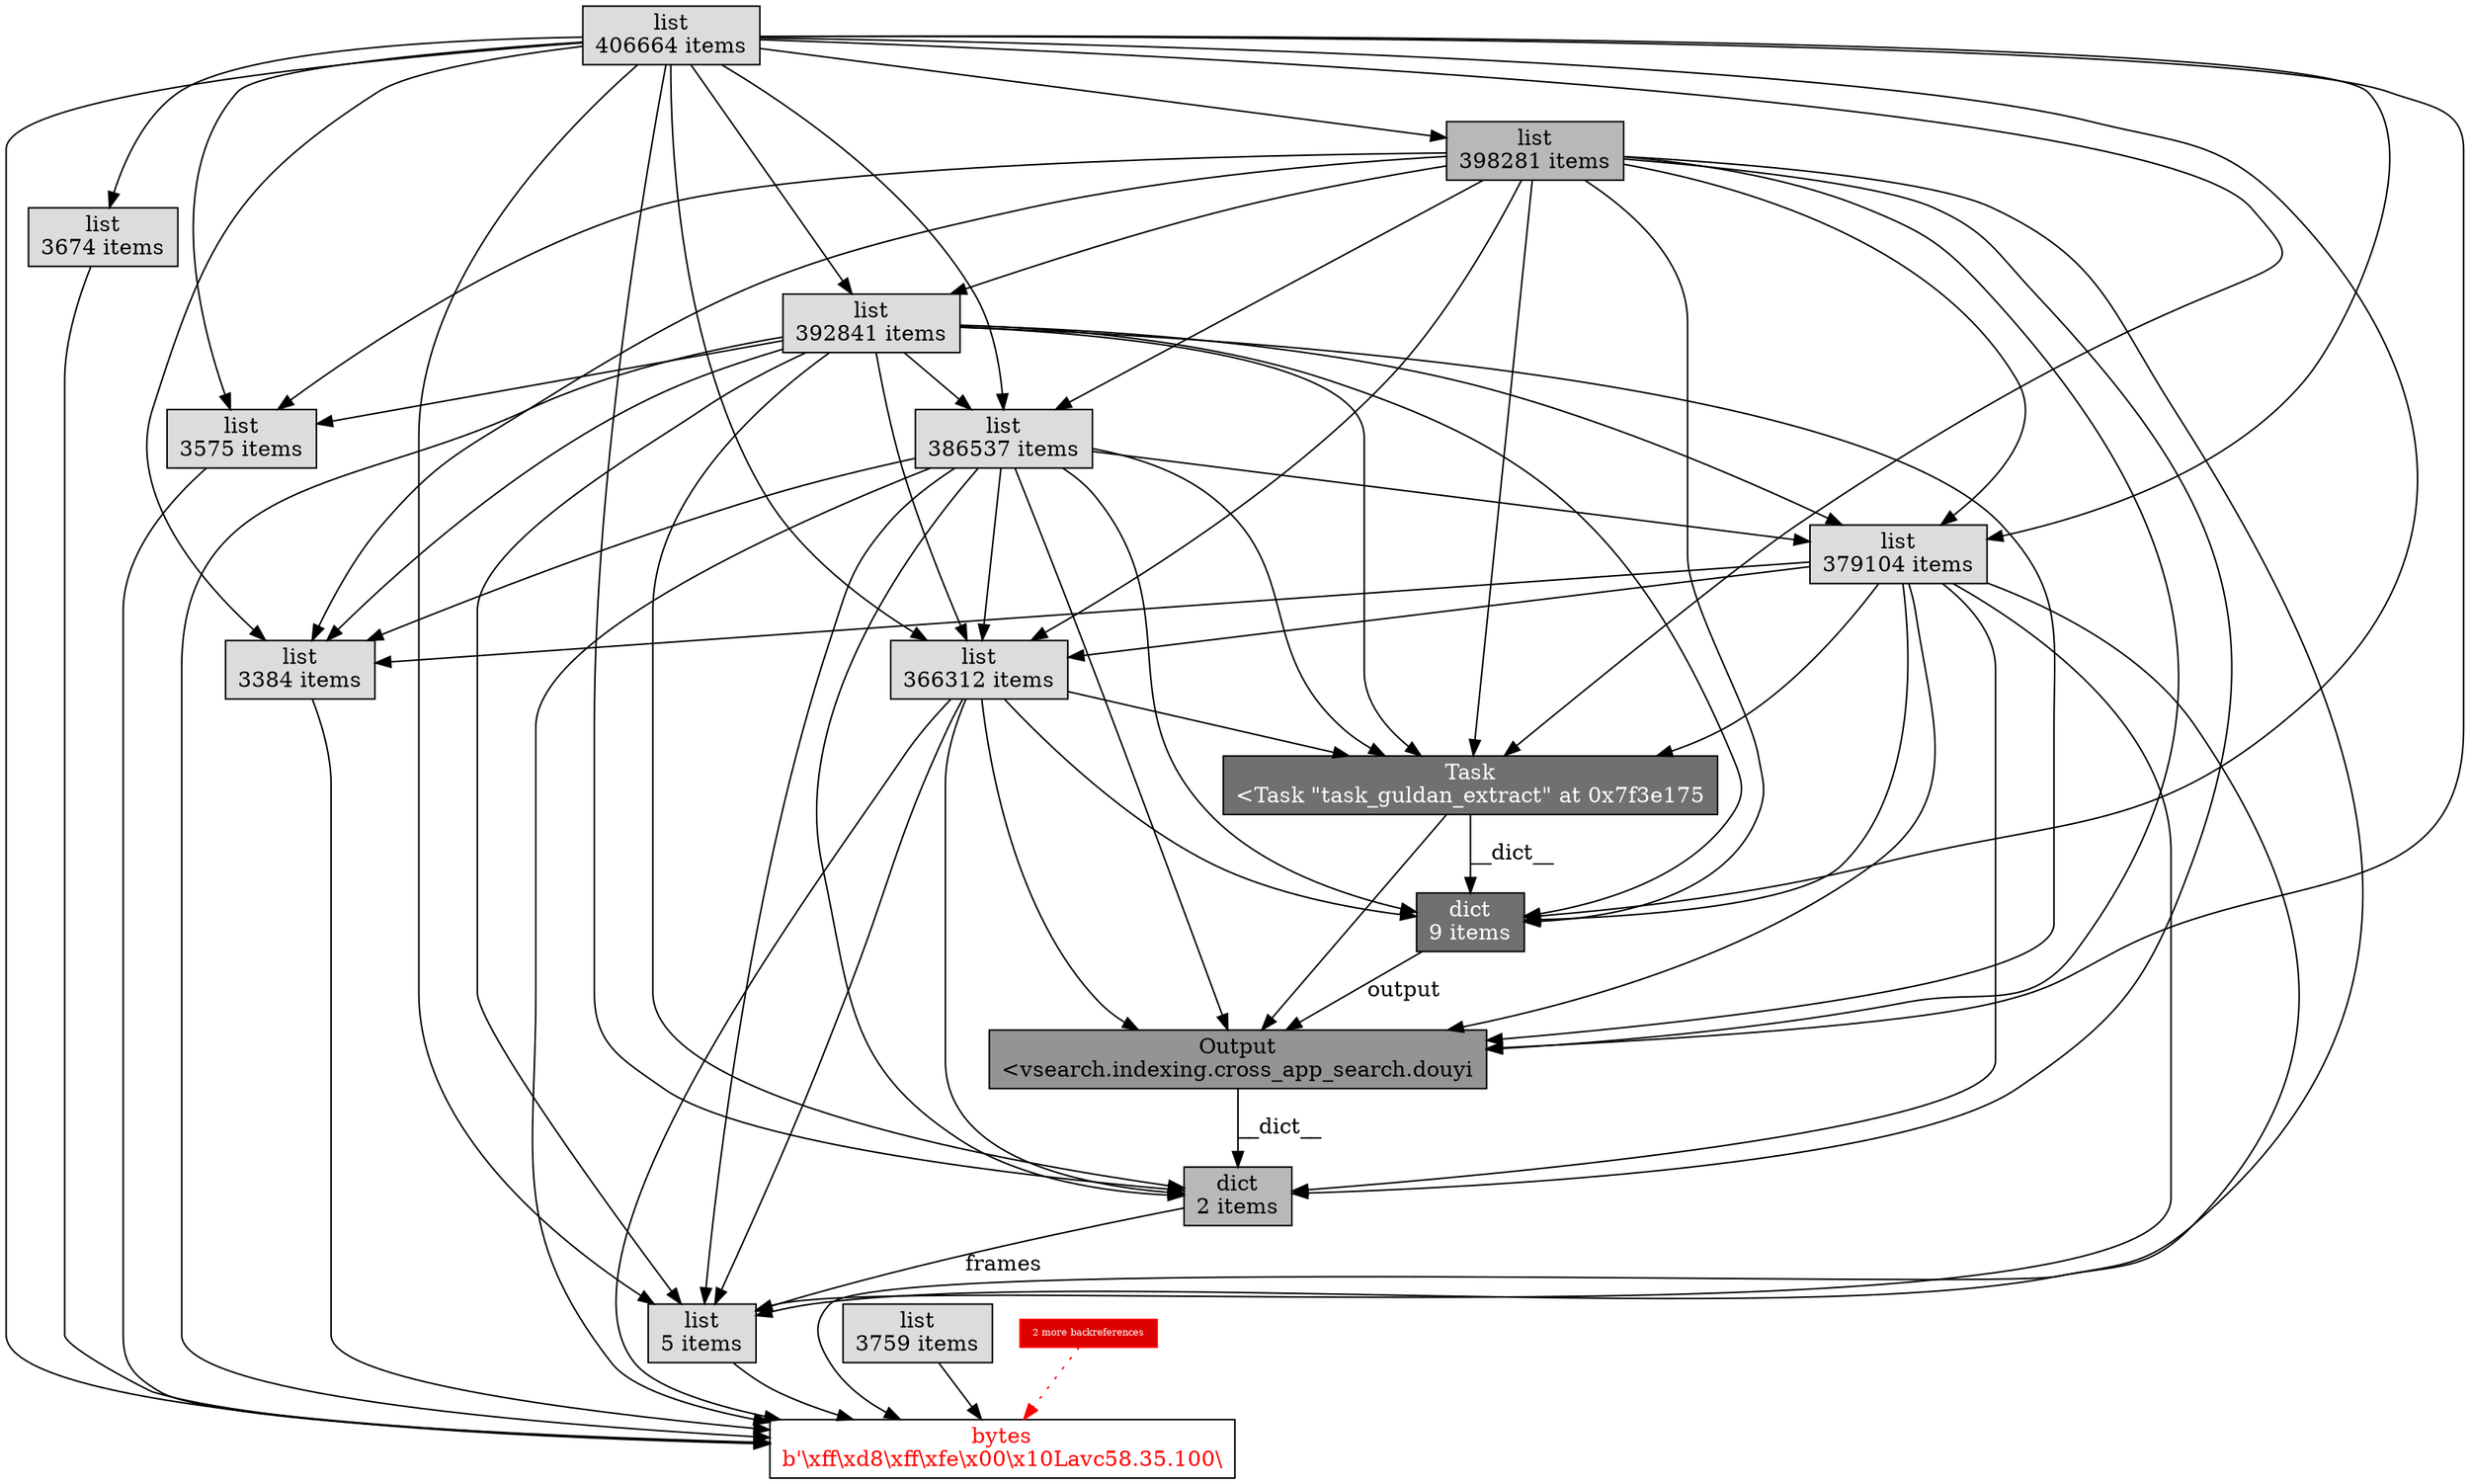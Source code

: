 digraph ObjectGraph {
  node[shape=box, style=filled, fillcolor=white];
  o60358656[fontcolor=red];
  o60358656[label="bytes\nb'\\xff\\xd8\\xff\\xfe\\x00\\x10Lavc58.35.100\\"];
  o60358656[fillcolor="0,0,1"];
  o139904654483936 -> o60358656;
  o139904567948464 -> o60358656;
  o139904515488336 -> o60358656;
  o139904515233344 -> o60358656;
  o139904571532704 -> o60358656;
  o139904571086720 -> o60358656;
  o139904569498992 -> o60358656;
  o139904611775584 -> o60358656;
  o139902846099936 -> o60358656;
  o139904568412512 -> o60358656;
  too_many_o60358656->o60358656[color=red,style=dotted,len=0.25,weight=10];
  too_many_o60358656[label="2 more backreferences",shape=box,height=0.25,color=red,fillcolor="0,1,0.86",fontsize=6];
  too_many_o60358656[fontcolor=white];
  o139904654483936[label="list\n5 items"];
  o139904654483936[fillcolor="0,0,0.86"];
  o139904654901152 -> o139904654483936 [label="frames",weight=2];
  o139904515488336 -> o139904654483936;
  o139904571086720 -> o139904654483936;
  o139904569498992 -> o139904654483936;
  o139904611775584 -> o139904654483936;
  o139902846099936 -> o139904654483936;
  o139904570378432 -> o139904654483936;
  o139904567948464[label="list\n3384 items"];
  o139904567948464[fillcolor="0,0,0.86"];
  o139904515488336 -> o139904567948464;
  o139904571086720 -> o139904567948464;
  o139904569498992 -> o139904567948464;
  o139902846099936 -> o139904567948464;
  o139904570378432 -> o139904567948464;
  o139904515488336[label="list\n406664 items"];
  o139904515488336[fillcolor="0,0,0.86"];
  o139904515233344[label="list\n3759 items"];
  o139904515233344[fillcolor="0,0,0.86"];
  o139904571532704[label="list\n3575 items"];
  o139904571532704[fillcolor="0,0,0.86"];
  o139904515488336 -> o139904571532704;
  o139904571086720 -> o139904571532704;
  o139904570378432 -> o139904571532704;
  o139904571086720[label="list\n392841 items"];
  o139904571086720[fillcolor="0,0,0.86"];
  o139904515488336 -> o139904571086720;
  o139904570378432 -> o139904571086720;
  o139904569498992[label="list\n379104 items"];
  o139904569498992[fillcolor="0,0,0.86"];
  o139904515488336 -> o139904569498992;
  o139904571086720 -> o139904569498992;
  o139902846099936 -> o139904569498992;
  o139904570378432 -> o139904569498992;
  o139904611775584[label="list\n366312 items"];
  o139904611775584[fillcolor="0,0,0.86"];
  o139904515488336 -> o139904611775584;
  o139904571086720 -> o139904611775584;
  o139904569498992 -> o139904611775584;
  o139902846099936 -> o139904611775584;
  o139904570378432 -> o139904611775584;
  o139902846099936[label="list\n386537 items"];
  o139902846099936[fillcolor="0,0,0.86"];
  o139904515488336 -> o139902846099936;
  o139904571086720 -> o139902846099936;
  o139904570378432 -> o139902846099936;
  o139904568412512[label="list\n3674 items"];
  o139904568412512[fillcolor="0,0,0.86"];
  o139904515488336 -> o139904568412512;
  o139904654901152[label="dict\n2 items"];
  o139904654901152[fillcolor="0,0,0.72"];
  o139904654764944 -> o139904654901152 [label="__dict__",weight=10];
  o139904515488336 -> o139904654901152;
  o139904571086720 -> o139904654901152;
  o139904569498992 -> o139904654901152;
  o139904611775584 -> o139904654901152;
  o139902846099936 -> o139904654901152;
  o139904570378432 -> o139904654901152;
  o139904570378432[label="list\n398281 items"];
  o139904570378432[fillcolor="0,0,0.72"];
  o139904515488336 -> o139904570378432;
  o139904654764944[label="Output\n<vsearch.indexing.cross_app_search.douyi"];
  o139904654764944[fillcolor="0,0,0.58"];
  o139904656513360 -> o139904654764944;
  o139904650571120 -> o139904654764944 [label="output",weight=2];
  o139904515488336 -> o139904654764944;
  o139904571086720 -> o139904654764944;
  o139904569498992 -> o139904654764944;
  o139904611775584 -> o139904654764944;
  o139902846099936 -> o139904654764944;
  o139904570378432 -> o139904654764944;
  o139904656513360[label="Task\n<Task \"task_guldan_extract\" at 0x7f3e175"];
  o139904656513360[fillcolor="0,0,0.44"];
  o139904656513360[fontcolor=white];
  o139904515488336 -> o139904656513360;
  o139904571086720 -> o139904656513360;
  o139904569498992 -> o139904656513360;
  o139904611775584 -> o139904656513360;
  o139902846099936 -> o139904656513360;
  o139904570378432 -> o139904656513360;
  o139904650571120[label="dict\n9 items"];
  o139904650571120[fillcolor="0,0,0.44"];
  o139904650571120[fontcolor=white];
  o139904656513360 -> o139904650571120 [label="__dict__",weight=10];
  o139904515488336 -> o139904650571120;
  o139904571086720 -> o139904650571120;
  o139904569498992 -> o139904650571120;
  o139904611775584 -> o139904650571120;
  o139902846099936 -> o139904650571120;
  o139904570378432 -> o139904650571120;
}
